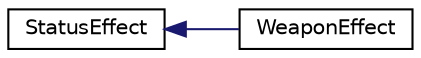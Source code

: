 digraph "Graphical Class Hierarchy"
{
  edge [fontname="Helvetica",fontsize="10",labelfontname="Helvetica",labelfontsize="10"];
  node [fontname="Helvetica",fontsize="10",shape=record];
  rankdir="LR";
  Node0 [label="StatusEffect",height=0.2,width=0.4,color="black", fillcolor="white", style="filled",URL="$class_status_effect.html"];
  Node0 -> Node1 [dir="back",color="midnightblue",fontsize="10",style="solid",fontname="Helvetica"];
  Node1 [label="WeaponEffect",height=0.2,width=0.4,color="black", fillcolor="white", style="filled",URL="$class_weapon_effect.html"];
}
